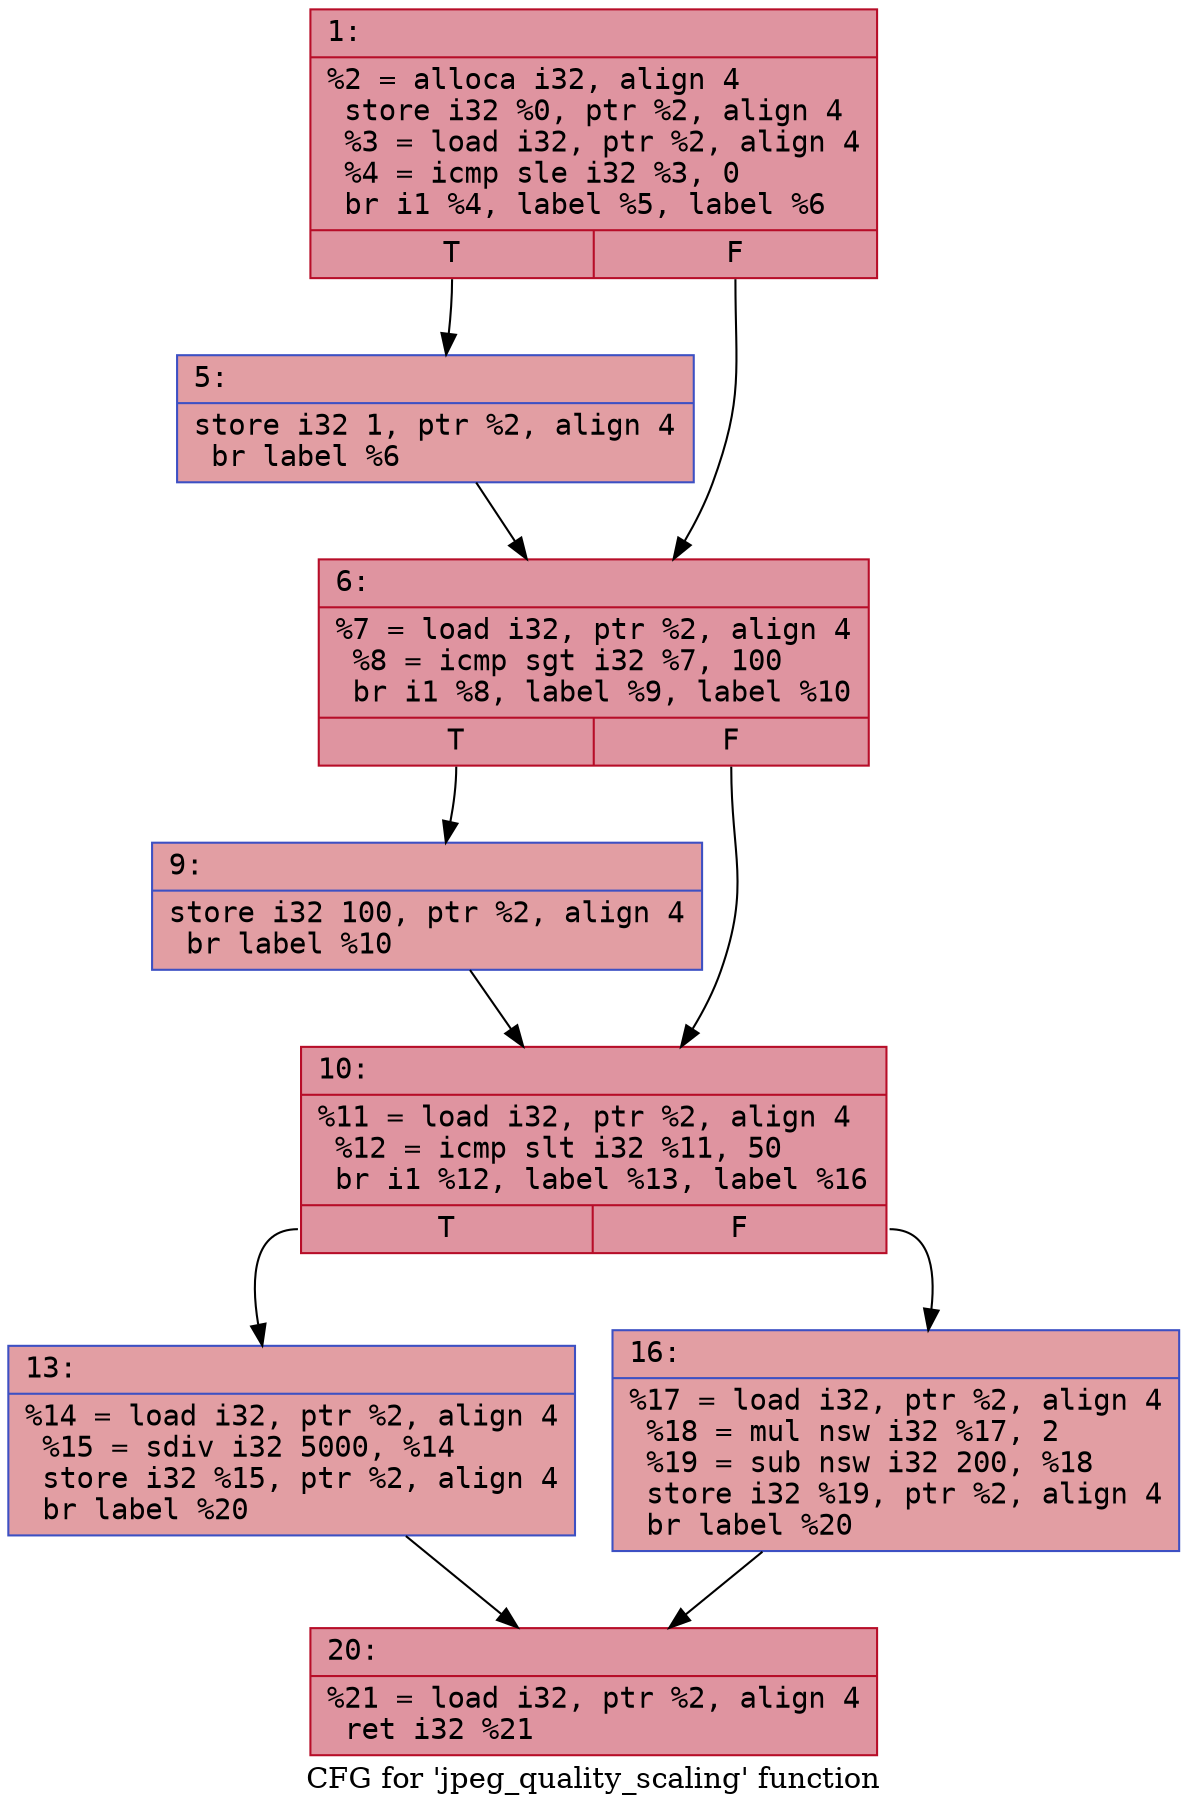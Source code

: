digraph "CFG for 'jpeg_quality_scaling' function" {
	label="CFG for 'jpeg_quality_scaling' function";

	Node0x6000025ba490 [shape=record,color="#b70d28ff", style=filled, fillcolor="#b70d2870" fontname="Courier",label="{1:\l|  %2 = alloca i32, align 4\l  store i32 %0, ptr %2, align 4\l  %3 = load i32, ptr %2, align 4\l  %4 = icmp sle i32 %3, 0\l  br i1 %4, label %5, label %6\l|{<s0>T|<s1>F}}"];
	Node0x6000025ba490:s0 -> Node0x6000025ba4e0[tooltip="1 -> 5\nProbability 50.00%" ];
	Node0x6000025ba490:s1 -> Node0x6000025ba530[tooltip="1 -> 6\nProbability 50.00%" ];
	Node0x6000025ba4e0 [shape=record,color="#3d50c3ff", style=filled, fillcolor="#be242e70" fontname="Courier",label="{5:\l|  store i32 1, ptr %2, align 4\l  br label %6\l}"];
	Node0x6000025ba4e0 -> Node0x6000025ba530[tooltip="5 -> 6\nProbability 100.00%" ];
	Node0x6000025ba530 [shape=record,color="#b70d28ff", style=filled, fillcolor="#b70d2870" fontname="Courier",label="{6:\l|  %7 = load i32, ptr %2, align 4\l  %8 = icmp sgt i32 %7, 100\l  br i1 %8, label %9, label %10\l|{<s0>T|<s1>F}}"];
	Node0x6000025ba530:s0 -> Node0x6000025ba580[tooltip="6 -> 9\nProbability 50.00%" ];
	Node0x6000025ba530:s1 -> Node0x6000025ba5d0[tooltip="6 -> 10\nProbability 50.00%" ];
	Node0x6000025ba580 [shape=record,color="#3d50c3ff", style=filled, fillcolor="#be242e70" fontname="Courier",label="{9:\l|  store i32 100, ptr %2, align 4\l  br label %10\l}"];
	Node0x6000025ba580 -> Node0x6000025ba5d0[tooltip="9 -> 10\nProbability 100.00%" ];
	Node0x6000025ba5d0 [shape=record,color="#b70d28ff", style=filled, fillcolor="#b70d2870" fontname="Courier",label="{10:\l|  %11 = load i32, ptr %2, align 4\l  %12 = icmp slt i32 %11, 50\l  br i1 %12, label %13, label %16\l|{<s0>T|<s1>F}}"];
	Node0x6000025ba5d0:s0 -> Node0x6000025ba620[tooltip="10 -> 13\nProbability 50.00%" ];
	Node0x6000025ba5d0:s1 -> Node0x6000025ba670[tooltip="10 -> 16\nProbability 50.00%" ];
	Node0x6000025ba620 [shape=record,color="#3d50c3ff", style=filled, fillcolor="#be242e70" fontname="Courier",label="{13:\l|  %14 = load i32, ptr %2, align 4\l  %15 = sdiv i32 5000, %14\l  store i32 %15, ptr %2, align 4\l  br label %20\l}"];
	Node0x6000025ba620 -> Node0x6000025ba6c0[tooltip="13 -> 20\nProbability 100.00%" ];
	Node0x6000025ba670 [shape=record,color="#3d50c3ff", style=filled, fillcolor="#be242e70" fontname="Courier",label="{16:\l|  %17 = load i32, ptr %2, align 4\l  %18 = mul nsw i32 %17, 2\l  %19 = sub nsw i32 200, %18\l  store i32 %19, ptr %2, align 4\l  br label %20\l}"];
	Node0x6000025ba670 -> Node0x6000025ba6c0[tooltip="16 -> 20\nProbability 100.00%" ];
	Node0x6000025ba6c0 [shape=record,color="#b70d28ff", style=filled, fillcolor="#b70d2870" fontname="Courier",label="{20:\l|  %21 = load i32, ptr %2, align 4\l  ret i32 %21\l}"];
}
